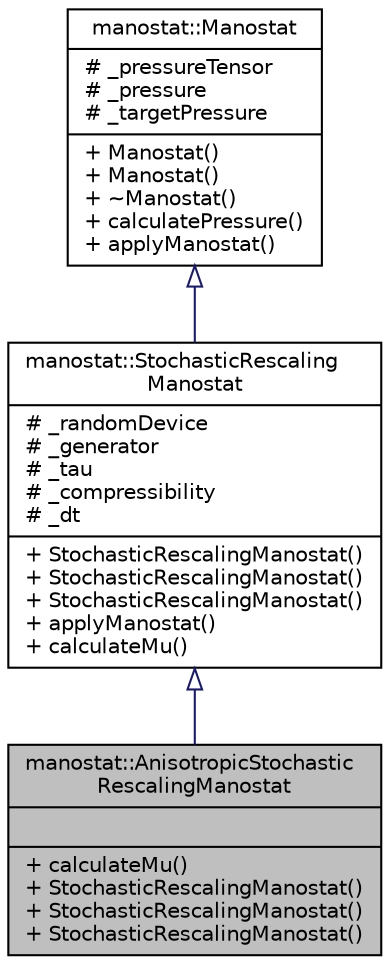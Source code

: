 digraph "manostat::AnisotropicStochasticRescalingManostat"
{
 // LATEX_PDF_SIZE
  edge [fontname="Helvetica",fontsize="10",labelfontname="Helvetica",labelfontsize="10"];
  node [fontname="Helvetica",fontsize="10",shape=record];
  Node1 [label="{manostat::AnisotropicStochastic\lRescalingManostat\n||+ calculateMu()\l+ StochasticRescalingManostat()\l+ StochasticRescalingManostat()\l+ StochasticRescalingManostat()\l}",height=0.2,width=0.4,color="black", fillcolor="grey75", style="filled", fontcolor="black",tooltip=" "];
  Node2 -> Node1 [dir="back",color="midnightblue",fontsize="10",style="solid",arrowtail="onormal",fontname="Helvetica"];
  Node2 [label="{manostat::StochasticRescaling\lManostat\n|# _randomDevice\l# _generator\l# _tau\l# _compressibility\l# _dt\l|+ StochasticRescalingManostat()\l+ StochasticRescalingManostat()\l+ StochasticRescalingManostat()\l+ applyManostat()\l+ calculateMu()\l}",height=0.2,width=0.4,color="black", fillcolor="white", style="filled",URL="$classmanostat_1_1StochasticRescalingManostat.html",tooltip=" "];
  Node3 -> Node2 [dir="back",color="midnightblue",fontsize="10",style="solid",arrowtail="onormal",fontname="Helvetica"];
  Node3 [label="{manostat::Manostat\n|# _pressureTensor\l# _pressure\l# _targetPressure\l|+ Manostat()\l+ Manostat()\l+ ~Manostat()\l+ calculatePressure()\l+ applyManostat()\l}",height=0.2,width=0.4,color="black", fillcolor="white", style="filled",URL="$classmanostat_1_1Manostat.html",tooltip="Manostat is a base class for all manostats."];
}
